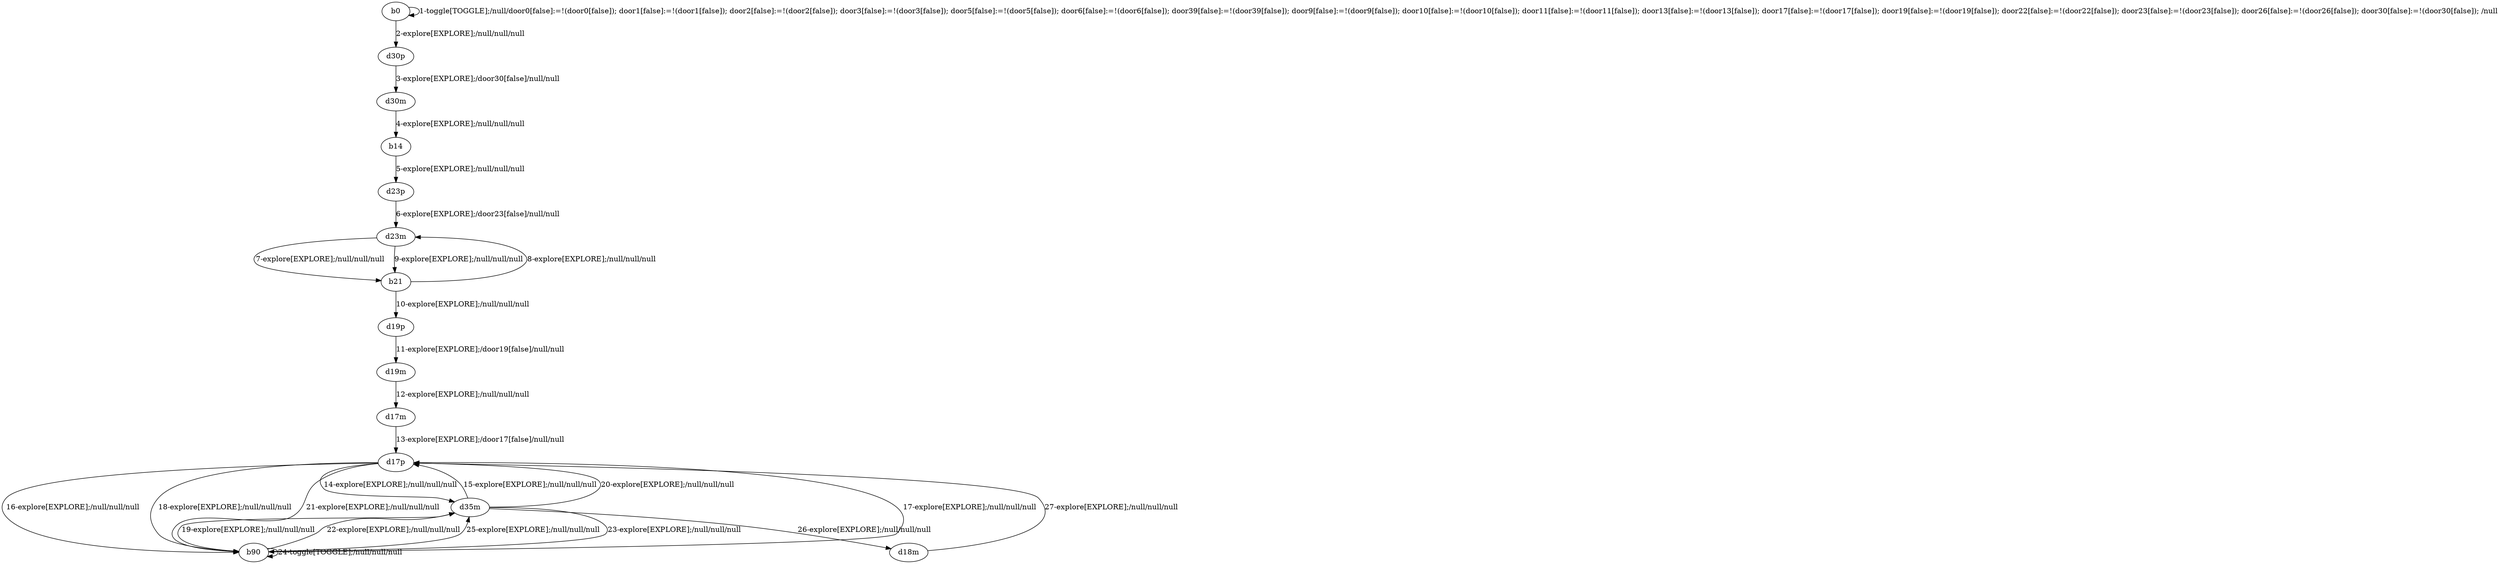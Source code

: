 # Total number of goals covered by this test: 1
# d18m --> d17p

digraph g {
"b0" -> "b0" [label = "1-toggle[TOGGLE];/null/door0[false]:=!(door0[false]); door1[false]:=!(door1[false]); door2[false]:=!(door2[false]); door3[false]:=!(door3[false]); door5[false]:=!(door5[false]); door6[false]:=!(door6[false]); door39[false]:=!(door39[false]); door9[false]:=!(door9[false]); door10[false]:=!(door10[false]); door11[false]:=!(door11[false]); door13[false]:=!(door13[false]); door17[false]:=!(door17[false]); door19[false]:=!(door19[false]); door22[false]:=!(door22[false]); door23[false]:=!(door23[false]); door26[false]:=!(door26[false]); door30[false]:=!(door30[false]); /null"];
"b0" -> "d30p" [label = "2-explore[EXPLORE];/null/null/null"];
"d30p" -> "d30m" [label = "3-explore[EXPLORE];/door30[false]/null/null"];
"d30m" -> "b14" [label = "4-explore[EXPLORE];/null/null/null"];
"b14" -> "d23p" [label = "5-explore[EXPLORE];/null/null/null"];
"d23p" -> "d23m" [label = "6-explore[EXPLORE];/door23[false]/null/null"];
"d23m" -> "b21" [label = "7-explore[EXPLORE];/null/null/null"];
"b21" -> "d23m" [label = "8-explore[EXPLORE];/null/null/null"];
"d23m" -> "b21" [label = "9-explore[EXPLORE];/null/null/null"];
"b21" -> "d19p" [label = "10-explore[EXPLORE];/null/null/null"];
"d19p" -> "d19m" [label = "11-explore[EXPLORE];/door19[false]/null/null"];
"d19m" -> "d17m" [label = "12-explore[EXPLORE];/null/null/null"];
"d17m" -> "d17p" [label = "13-explore[EXPLORE];/door17[false]/null/null"];
"d17p" -> "d35m" [label = "14-explore[EXPLORE];/null/null/null"];
"d35m" -> "d17p" [label = "15-explore[EXPLORE];/null/null/null"];
"d17p" -> "b90" [label = "16-explore[EXPLORE];/null/null/null"];
"b90" -> "d17p" [label = "17-explore[EXPLORE];/null/null/null"];
"d17p" -> "b90" [label = "18-explore[EXPLORE];/null/null/null"];
"b90" -> "d35m" [label = "19-explore[EXPLORE];/null/null/null"];
"d35m" -> "d17p" [label = "20-explore[EXPLORE];/null/null/null"];
"d17p" -> "b90" [label = "21-explore[EXPLORE];/null/null/null"];
"b90" -> "d35m" [label = "22-explore[EXPLORE];/null/null/null"];
"d35m" -> "b90" [label = "23-explore[EXPLORE];/null/null/null"];
"b90" -> "b90" [label = "24-toggle[TOGGLE];/null/null/null"];
"b90" -> "d35m" [label = "25-explore[EXPLORE];/null/null/null"];
"d35m" -> "d18m" [label = "26-explore[EXPLORE];/null/null/null"];
"d18m" -> "d17p" [label = "27-explore[EXPLORE];/null/null/null"];
}